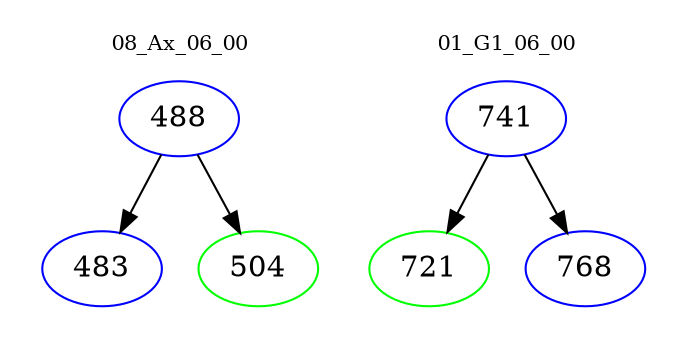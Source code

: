 digraph{
subgraph cluster_0 {
color = white
label = "08_Ax_06_00";
fontsize=10;
T0_488 [label="488", color="blue"]
T0_488 -> T0_483 [color="black"]
T0_483 [label="483", color="blue"]
T0_488 -> T0_504 [color="black"]
T0_504 [label="504", color="green"]
}
subgraph cluster_1 {
color = white
label = "01_G1_06_00";
fontsize=10;
T1_741 [label="741", color="blue"]
T1_741 -> T1_721 [color="black"]
T1_721 [label="721", color="green"]
T1_741 -> T1_768 [color="black"]
T1_768 [label="768", color="blue"]
}
}
